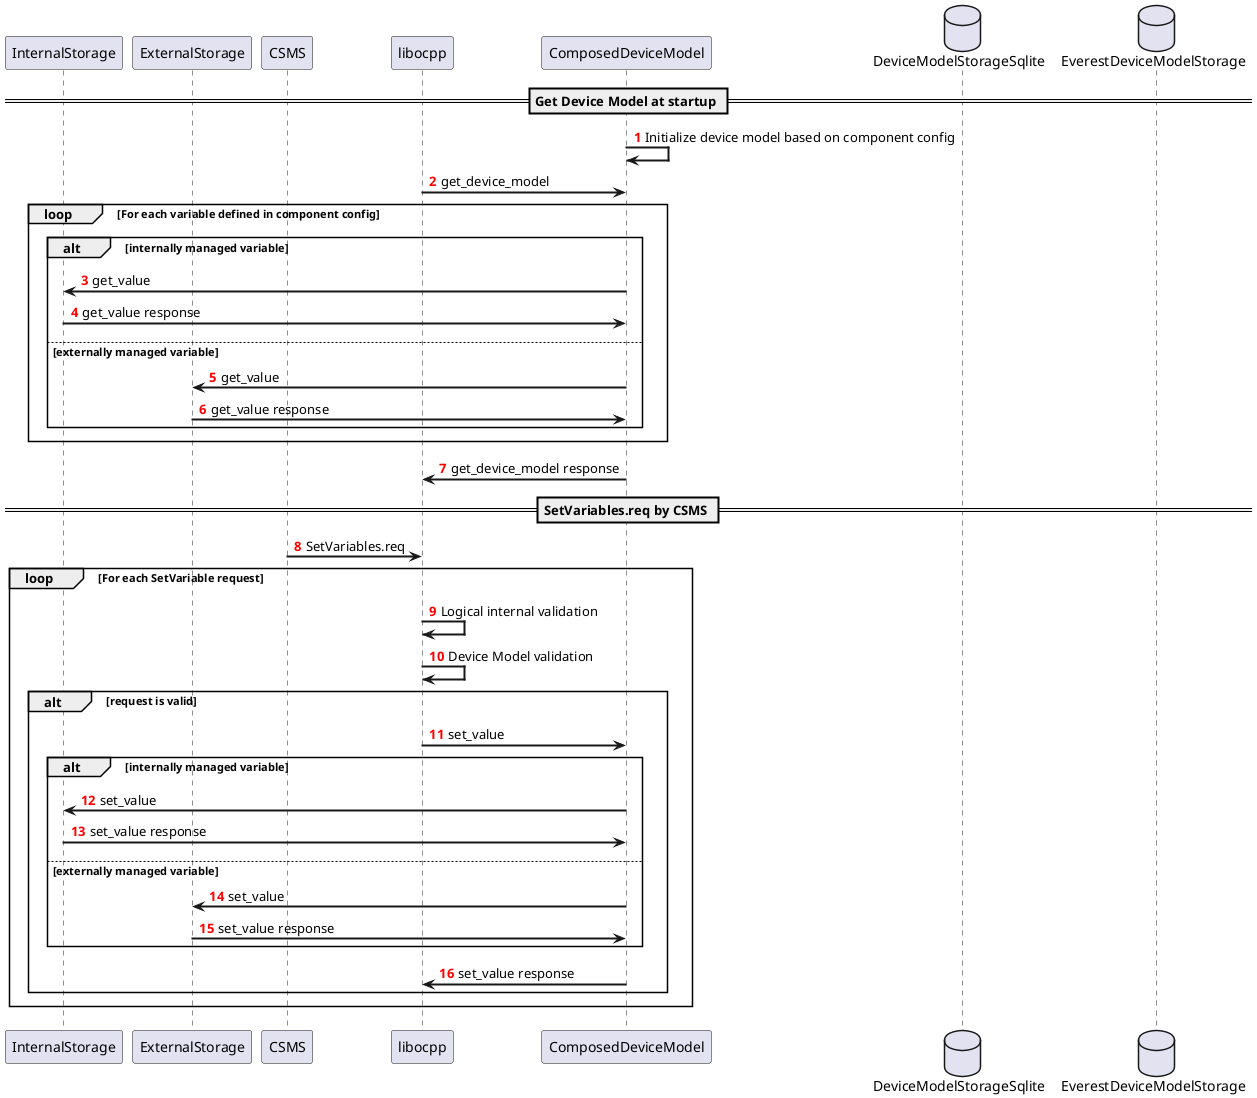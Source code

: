 @startuml
'https://plantuml.com/sequence-diagram
!pragma teoz true
participant CSMS order 10
participant libocpp order 20
participant ComposedDeviceModel order 30
database DeviceModelStorageSqlite order 40
database EverestDeviceModelStorage order 50

autonumber "<b><font color=red>"
skinparam sequenceArrowThickness 2

== Get Device Model at startup == 

ComposedDeviceModel->ComposedDeviceModel: Initialize device model based on component config
libocpp->ComposedDeviceModel: get_device_model
loop For each variable defined in component config
    alt internally managed variable
        ComposedDeviceModel->InternalStorage: get_value
        InternalStorage->ComposedDeviceModel: get_value response
    else externally managed variable
        ComposedDeviceModel->ExternalStorage: get_value
        ExternalStorage->ComposedDeviceModel: get_value response
    end
end
ComposedDeviceModel->libocpp: get_device_model response

== SetVariables.req by CSMS ==
CSMS->libocpp: SetVariables.req
loop For each SetVariable request
    libocpp->libocpp: Logical internal validation
    libocpp->libocpp: Device Model validation
    alt request is valid
        libocpp->ComposedDeviceModel: set_value
        alt internally managed variable
            ComposedDeviceModel->InternalStorage: set_value
            InternalStorage->ComposedDeviceModel: set_value response
        else externally managed variable
            ComposedDeviceModel->ExternalStorage: set_value
            ExternalStorage->ComposedDeviceModel: set_value response
        end
        ComposedDeviceModel->libocpp: set_value response
    end
end

@enduml
